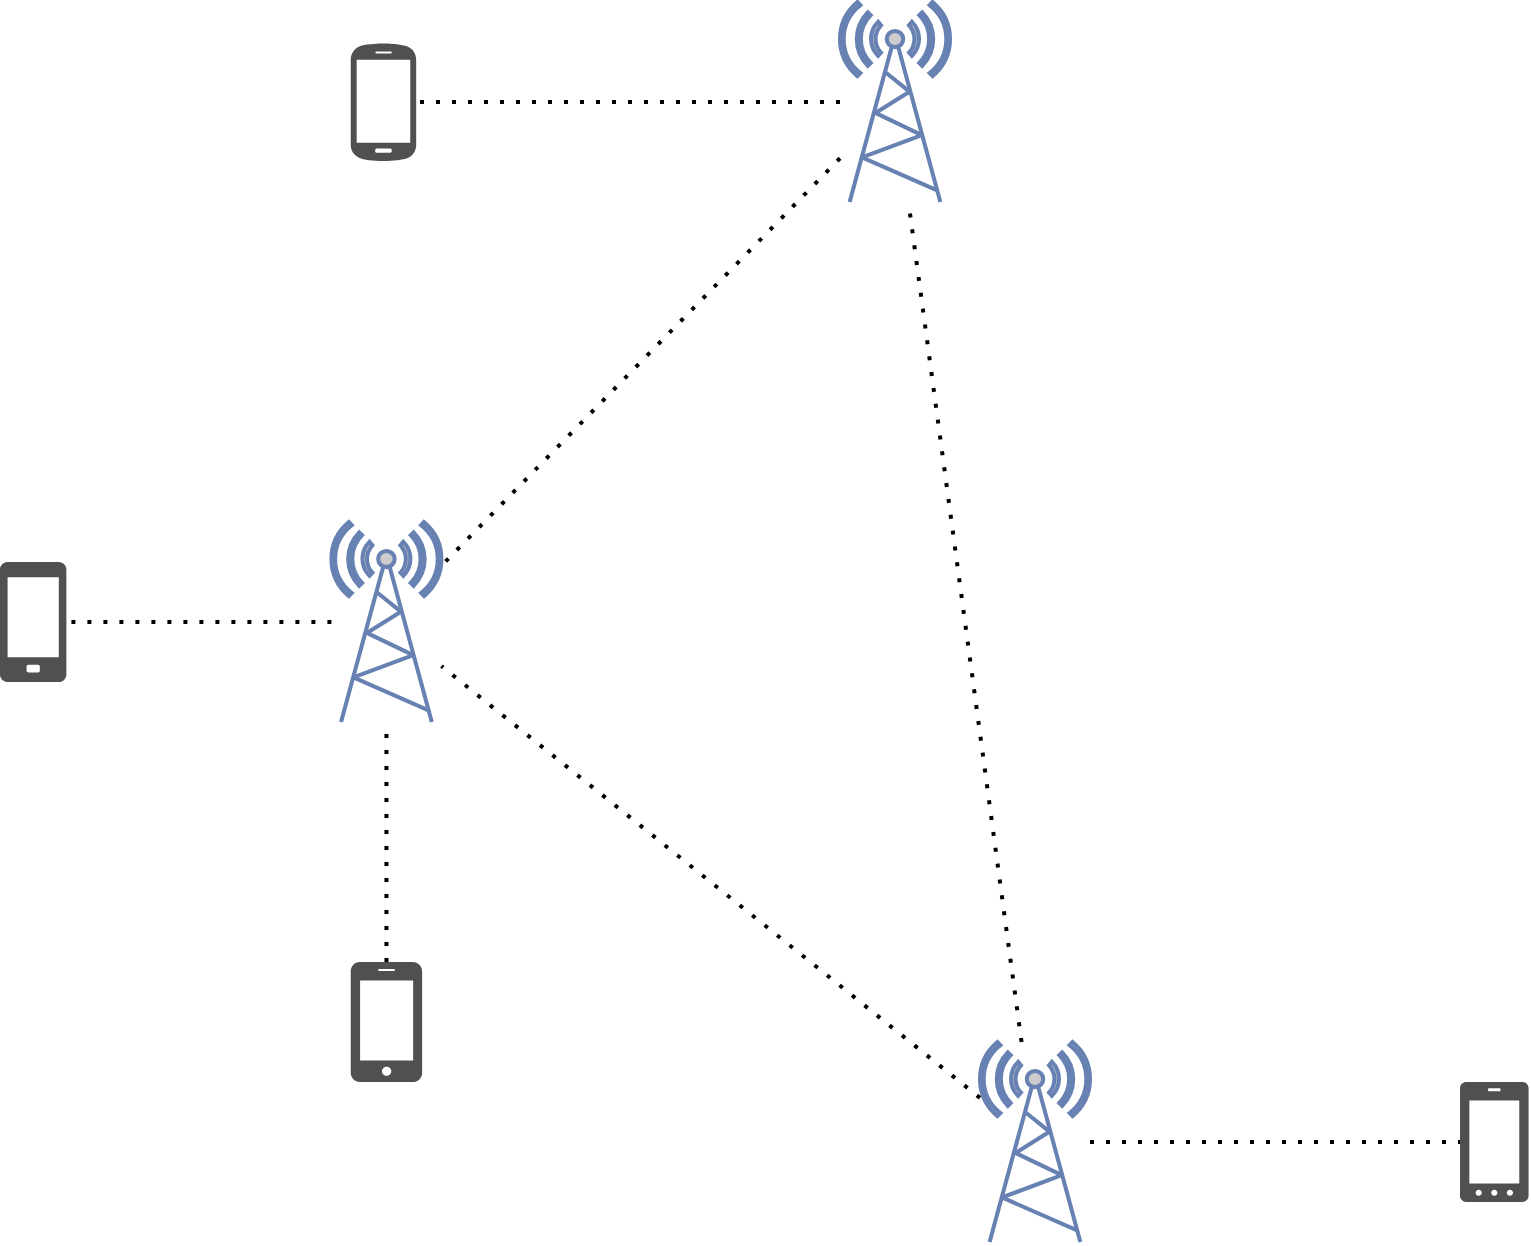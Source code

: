 <mxfile version="21.2.9" type="device">
  <diagram id="IFrE82XyqZmMMRZaEd5n" name="lora">
    <mxGraphModel dx="794" dy="1087" grid="1" gridSize="10" guides="1" tooltips="1" connect="1" arrows="1" fold="1" page="1" pageScale="1" pageWidth="850" pageHeight="1100" math="0" shadow="0">
      <root>
        <mxCell id="0" />
        <mxCell id="1" parent="0" />
        <mxCell id="Hoed8xQUnfSlb6AvqWIp-1" value="" style="fontColor=#0066CC;verticalAlign=top;verticalLabelPosition=bottom;labelPosition=center;align=center;html=1;outlineConnect=0;fillColor=#CCCCCC;strokeColor=#6881B3;gradientColor=none;gradientDirection=north;strokeWidth=2;shape=mxgraph.networks.radio_tower;" parent="1" vertex="1">
          <mxGeometry x="315.71" y="400" width="55" height="100" as="geometry" />
        </mxCell>
        <mxCell id="Hoed8xQUnfSlb6AvqWIp-2" value="" style="sketch=0;pointerEvents=1;shadow=0;dashed=0;html=1;strokeColor=none;fillColor=#505050;labelPosition=center;verticalLabelPosition=bottom;verticalAlign=top;outlineConnect=0;align=center;shape=mxgraph.office.devices.cell_phone_android_standalone;aspect=fixed;" parent="1" vertex="1">
          <mxGeometry x="325.36" y="160" width="32.73" height="60" as="geometry" />
        </mxCell>
        <mxCell id="Hoed8xQUnfSlb6AvqWIp-3" value="" style="sketch=0;pointerEvents=1;shadow=0;dashed=0;html=1;strokeColor=none;fillColor=#505050;labelPosition=center;verticalLabelPosition=bottom;verticalAlign=top;outlineConnect=0;align=center;shape=mxgraph.office.devices.cell_phone_generic;aspect=fixed;" parent="1" vertex="1">
          <mxGeometry x="150" y="420" width="33.19" height="60" as="geometry" />
        </mxCell>
        <mxCell id="Hoed8xQUnfSlb6AvqWIp-4" value="" style="sketch=0;pointerEvents=1;shadow=0;dashed=0;html=1;strokeColor=none;fillColor=#505050;labelPosition=center;verticalLabelPosition=bottom;verticalAlign=top;outlineConnect=0;align=center;shape=mxgraph.office.devices.cell_phone_iphone_standalone;aspect=fixed;" parent="1" vertex="1">
          <mxGeometry x="325.36" y="620" width="35.71" height="60" as="geometry" />
        </mxCell>
        <mxCell id="Hoed8xQUnfSlb6AvqWIp-5" value="" style="sketch=0;pointerEvents=1;shadow=0;dashed=0;html=1;strokeColor=none;fillColor=#505050;labelPosition=center;verticalLabelPosition=bottom;verticalAlign=top;outlineConnect=0;align=center;shape=mxgraph.office.devices.cell_phone_windows_phone_standalone;aspect=fixed;" parent="1" vertex="1">
          <mxGeometry x="880" y="680" width="34.29" height="60" as="geometry" />
        </mxCell>
        <mxCell id="Hoed8xQUnfSlb6AvqWIp-6" value="" style="endArrow=none;dashed=1;html=1;dashPattern=1 3;strokeWidth=2;rounded=0;" parent="1" source="6Y66QdswEF-aHvUosaYa-2" target="Hoed8xQUnfSlb6AvqWIp-5" edge="1">
          <mxGeometry width="50" height="50" relative="1" as="geometry">
            <mxPoint x="380" y="610" as="sourcePoint" />
            <mxPoint x="430" y="560" as="targetPoint" />
          </mxGeometry>
        </mxCell>
        <mxCell id="Hoed8xQUnfSlb6AvqWIp-7" value="" style="endArrow=none;dashed=1;html=1;dashPattern=1 3;strokeWidth=2;rounded=0;" parent="1" source="Hoed8xQUnfSlb6AvqWIp-1" target="Hoed8xQUnfSlb6AvqWIp-3" edge="1">
          <mxGeometry width="50" height="50" relative="1" as="geometry">
            <mxPoint x="381" y="460" as="sourcePoint" />
            <mxPoint x="510" y="460" as="targetPoint" />
          </mxGeometry>
        </mxCell>
        <mxCell id="Hoed8xQUnfSlb6AvqWIp-8" value="" style="endArrow=none;dashed=1;html=1;dashPattern=1 3;strokeWidth=2;rounded=0;" parent="1" source="Hoed8xQUnfSlb6AvqWIp-4" target="Hoed8xQUnfSlb6AvqWIp-1" edge="1">
          <mxGeometry width="50" height="50" relative="1" as="geometry">
            <mxPoint x="326" y="460" as="sourcePoint" />
            <mxPoint x="193" y="460" as="targetPoint" />
          </mxGeometry>
        </mxCell>
        <mxCell id="Hoed8xQUnfSlb6AvqWIp-9" value="" style="endArrow=none;dashed=1;html=1;dashPattern=1 3;strokeWidth=2;rounded=0;" parent="1" source="6Y66QdswEF-aHvUosaYa-1" target="Hoed8xQUnfSlb6AvqWIp-2" edge="1">
          <mxGeometry width="50" height="50" relative="1" as="geometry">
            <mxPoint x="353" y="630" as="sourcePoint" />
            <mxPoint x="353" y="510" as="targetPoint" />
          </mxGeometry>
        </mxCell>
        <mxCell id="6Y66QdswEF-aHvUosaYa-1" value="" style="fontColor=#0066CC;verticalAlign=top;verticalLabelPosition=bottom;labelPosition=center;align=center;html=1;outlineConnect=0;fillColor=#CCCCCC;strokeColor=#6881B3;gradientColor=none;gradientDirection=north;strokeWidth=2;shape=mxgraph.networks.radio_tower;" parent="1" vertex="1">
          <mxGeometry x="570" y="140" width="55" height="100" as="geometry" />
        </mxCell>
        <mxCell id="6Y66QdswEF-aHvUosaYa-2" value="" style="fontColor=#0066CC;verticalAlign=top;verticalLabelPosition=bottom;labelPosition=center;align=center;html=1;outlineConnect=0;fillColor=#CCCCCC;strokeColor=#6881B3;gradientColor=none;gradientDirection=north;strokeWidth=2;shape=mxgraph.networks.radio_tower;" parent="1" vertex="1">
          <mxGeometry x="640" y="660" width="55" height="100" as="geometry" />
        </mxCell>
        <mxCell id="6Y66QdswEF-aHvUosaYa-3" value="" style="endArrow=none;dashed=1;html=1;dashPattern=1 3;strokeWidth=2;rounded=0;" parent="1" source="6Y66QdswEF-aHvUosaYa-1" target="Hoed8xQUnfSlb6AvqWIp-1" edge="1">
          <mxGeometry width="50" height="50" relative="1" as="geometry">
            <mxPoint x="580" y="206" as="sourcePoint" />
            <mxPoint x="370" y="256" as="targetPoint" />
          </mxGeometry>
        </mxCell>
        <mxCell id="6Y66QdswEF-aHvUosaYa-4" value="" style="endArrow=none;dashed=1;html=1;dashPattern=1 3;strokeWidth=2;rounded=0;" parent="1" source="6Y66QdswEF-aHvUosaYa-2" target="6Y66QdswEF-aHvUosaYa-1" edge="1">
          <mxGeometry width="50" height="50" relative="1" as="geometry">
            <mxPoint x="590" y="216" as="sourcePoint" />
            <mxPoint x="380" y="266" as="targetPoint" />
          </mxGeometry>
        </mxCell>
        <mxCell id="6Y66QdswEF-aHvUosaYa-5" value="" style="endArrow=none;dashed=1;html=1;dashPattern=1 3;strokeWidth=2;rounded=0;" parent="1" source="6Y66QdswEF-aHvUosaYa-2" target="Hoed8xQUnfSlb6AvqWIp-1" edge="1">
          <mxGeometry width="50" height="50" relative="1" as="geometry">
            <mxPoint x="600" y="226" as="sourcePoint" />
            <mxPoint x="390" y="276" as="targetPoint" />
          </mxGeometry>
        </mxCell>
      </root>
    </mxGraphModel>
  </diagram>
</mxfile>
